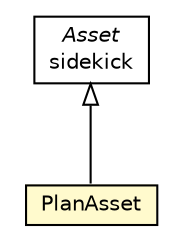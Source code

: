 #!/usr/local/bin/dot
#
# Class diagram 
# Generated by UMLGraph version R5_6 (http://www.umlgraph.org/)
#

digraph G {
	edge [fontname="Helvetica",fontsize=10,labelfontname="Helvetica",labelfontsize=10];
	node [fontname="Helvetica",fontsize=10,shape=plaintext];
	nodesep=0.25;
	ranksep=0.5;
	// jason.jeditplugin.AgentSpeakSideKickParser.PlanAsset
	c11357 [label=<<table title="jason.jeditplugin.AgentSpeakSideKickParser.PlanAsset" border="0" cellborder="1" cellspacing="0" cellpadding="2" port="p" bgcolor="lemonChiffon" href="./AgentSpeakSideKickParser.PlanAsset.html">
		<tr><td><table border="0" cellspacing="0" cellpadding="1">
<tr><td align="center" balign="center"> PlanAsset </td></tr>
		</table></td></tr>
		</table>>, URL="./AgentSpeakSideKickParser.PlanAsset.html", fontname="Helvetica", fontcolor="black", fontsize=10.0];
	//jason.jeditplugin.AgentSpeakSideKickParser.PlanAsset extends sidekick.Asset
	c11477:p -> c11357:p [dir=back,arrowtail=empty];
	// sidekick.Asset
	c11477 [label=<<table title="sidekick.Asset" border="0" cellborder="1" cellspacing="0" cellpadding="2" port="p" href="http://java.sun.com/j2se/1.4.2/docs/api/sidekick/Asset.html">
		<tr><td><table border="0" cellspacing="0" cellpadding="1">
<tr><td align="center" balign="center"><font face="Helvetica-Oblique"> Asset </font></td></tr>
<tr><td align="center" balign="center"> sidekick </td></tr>
		</table></td></tr>
		</table>>, URL="http://java.sun.com/j2se/1.4.2/docs/api/sidekick/Asset.html", fontname="Helvetica", fontcolor="black", fontsize=10.0];
}

